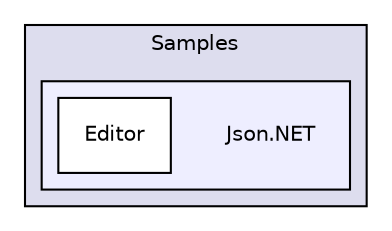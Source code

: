 digraph "Samples/Json.NET" {
  compound=true
  node [ fontsize="10", fontname="Helvetica"];
  edge [ labelfontsize="10", labelfontname="Helvetica"];
  subgraph clusterdir_24e107d8aaaa0f0fb9ce89773de45c08 {
    graph [ bgcolor="#ddddee", pencolor="black", label="Samples" fontname="Helvetica", fontsize="10", URL="dir_24e107d8aaaa0f0fb9ce89773de45c08.html"]
  subgraph clusterdir_8521715f72fa102bcee2b92d11a83559 {
    graph [ bgcolor="#eeeeff", pencolor="black", label="" URL="dir_8521715f72fa102bcee2b92d11a83559.html"];
    dir_8521715f72fa102bcee2b92d11a83559 [shape=plaintext label="Json.NET"];
    dir_b687c6123ec108096098e8efafcd7e9d [shape=box label="Editor" color="black" fillcolor="white" style="filled" URL="dir_b687c6123ec108096098e8efafcd7e9d.html"];
  }
  }
}
